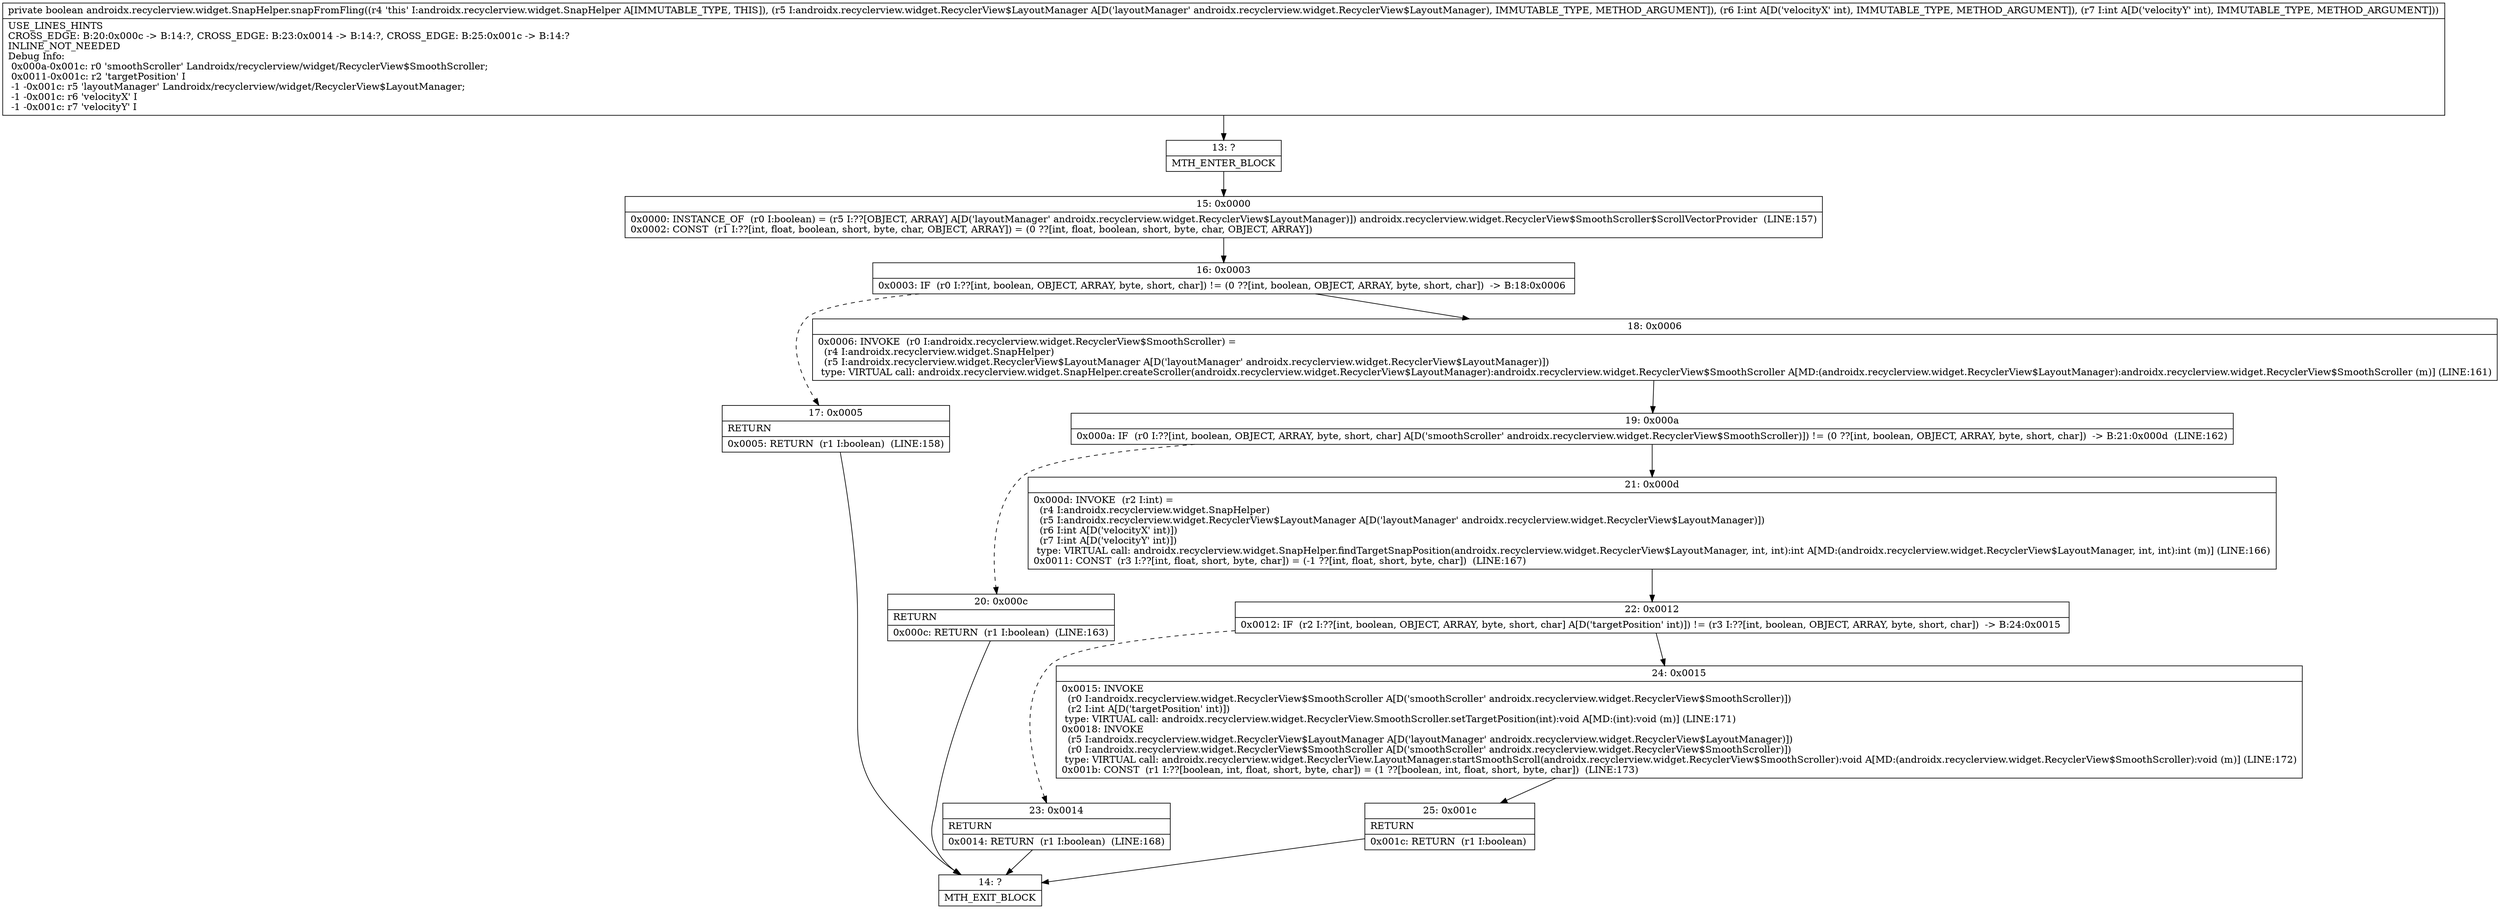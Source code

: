 digraph "CFG forandroidx.recyclerview.widget.SnapHelper.snapFromFling(Landroidx\/recyclerview\/widget\/RecyclerView$LayoutManager;II)Z" {
Node_13 [shape=record,label="{13\:\ ?|MTH_ENTER_BLOCK\l}"];
Node_15 [shape=record,label="{15\:\ 0x0000|0x0000: INSTANCE_OF  (r0 I:boolean) = (r5 I:??[OBJECT, ARRAY] A[D('layoutManager' androidx.recyclerview.widget.RecyclerView$LayoutManager)]) androidx.recyclerview.widget.RecyclerView$SmoothScroller$ScrollVectorProvider  (LINE:157)\l0x0002: CONST  (r1 I:??[int, float, boolean, short, byte, char, OBJECT, ARRAY]) = (0 ??[int, float, boolean, short, byte, char, OBJECT, ARRAY]) \l}"];
Node_16 [shape=record,label="{16\:\ 0x0003|0x0003: IF  (r0 I:??[int, boolean, OBJECT, ARRAY, byte, short, char]) != (0 ??[int, boolean, OBJECT, ARRAY, byte, short, char])  \-\> B:18:0x0006 \l}"];
Node_17 [shape=record,label="{17\:\ 0x0005|RETURN\l|0x0005: RETURN  (r1 I:boolean)  (LINE:158)\l}"];
Node_14 [shape=record,label="{14\:\ ?|MTH_EXIT_BLOCK\l}"];
Node_18 [shape=record,label="{18\:\ 0x0006|0x0006: INVOKE  (r0 I:androidx.recyclerview.widget.RecyclerView$SmoothScroller) = \l  (r4 I:androidx.recyclerview.widget.SnapHelper)\l  (r5 I:androidx.recyclerview.widget.RecyclerView$LayoutManager A[D('layoutManager' androidx.recyclerview.widget.RecyclerView$LayoutManager)])\l type: VIRTUAL call: androidx.recyclerview.widget.SnapHelper.createScroller(androidx.recyclerview.widget.RecyclerView$LayoutManager):androidx.recyclerview.widget.RecyclerView$SmoothScroller A[MD:(androidx.recyclerview.widget.RecyclerView$LayoutManager):androidx.recyclerview.widget.RecyclerView$SmoothScroller (m)] (LINE:161)\l}"];
Node_19 [shape=record,label="{19\:\ 0x000a|0x000a: IF  (r0 I:??[int, boolean, OBJECT, ARRAY, byte, short, char] A[D('smoothScroller' androidx.recyclerview.widget.RecyclerView$SmoothScroller)]) != (0 ??[int, boolean, OBJECT, ARRAY, byte, short, char])  \-\> B:21:0x000d  (LINE:162)\l}"];
Node_20 [shape=record,label="{20\:\ 0x000c|RETURN\l|0x000c: RETURN  (r1 I:boolean)  (LINE:163)\l}"];
Node_21 [shape=record,label="{21\:\ 0x000d|0x000d: INVOKE  (r2 I:int) = \l  (r4 I:androidx.recyclerview.widget.SnapHelper)\l  (r5 I:androidx.recyclerview.widget.RecyclerView$LayoutManager A[D('layoutManager' androidx.recyclerview.widget.RecyclerView$LayoutManager)])\l  (r6 I:int A[D('velocityX' int)])\l  (r7 I:int A[D('velocityY' int)])\l type: VIRTUAL call: androidx.recyclerview.widget.SnapHelper.findTargetSnapPosition(androidx.recyclerview.widget.RecyclerView$LayoutManager, int, int):int A[MD:(androidx.recyclerview.widget.RecyclerView$LayoutManager, int, int):int (m)] (LINE:166)\l0x0011: CONST  (r3 I:??[int, float, short, byte, char]) = (\-1 ??[int, float, short, byte, char])  (LINE:167)\l}"];
Node_22 [shape=record,label="{22\:\ 0x0012|0x0012: IF  (r2 I:??[int, boolean, OBJECT, ARRAY, byte, short, char] A[D('targetPosition' int)]) != (r3 I:??[int, boolean, OBJECT, ARRAY, byte, short, char])  \-\> B:24:0x0015 \l}"];
Node_23 [shape=record,label="{23\:\ 0x0014|RETURN\l|0x0014: RETURN  (r1 I:boolean)  (LINE:168)\l}"];
Node_24 [shape=record,label="{24\:\ 0x0015|0x0015: INVOKE  \l  (r0 I:androidx.recyclerview.widget.RecyclerView$SmoothScroller A[D('smoothScroller' androidx.recyclerview.widget.RecyclerView$SmoothScroller)])\l  (r2 I:int A[D('targetPosition' int)])\l type: VIRTUAL call: androidx.recyclerview.widget.RecyclerView.SmoothScroller.setTargetPosition(int):void A[MD:(int):void (m)] (LINE:171)\l0x0018: INVOKE  \l  (r5 I:androidx.recyclerview.widget.RecyclerView$LayoutManager A[D('layoutManager' androidx.recyclerview.widget.RecyclerView$LayoutManager)])\l  (r0 I:androidx.recyclerview.widget.RecyclerView$SmoothScroller A[D('smoothScroller' androidx.recyclerview.widget.RecyclerView$SmoothScroller)])\l type: VIRTUAL call: androidx.recyclerview.widget.RecyclerView.LayoutManager.startSmoothScroll(androidx.recyclerview.widget.RecyclerView$SmoothScroller):void A[MD:(androidx.recyclerview.widget.RecyclerView$SmoothScroller):void (m)] (LINE:172)\l0x001b: CONST  (r1 I:??[boolean, int, float, short, byte, char]) = (1 ??[boolean, int, float, short, byte, char])  (LINE:173)\l}"];
Node_25 [shape=record,label="{25\:\ 0x001c|RETURN\l|0x001c: RETURN  (r1 I:boolean) \l}"];
MethodNode[shape=record,label="{private boolean androidx.recyclerview.widget.SnapHelper.snapFromFling((r4 'this' I:androidx.recyclerview.widget.SnapHelper A[IMMUTABLE_TYPE, THIS]), (r5 I:androidx.recyclerview.widget.RecyclerView$LayoutManager A[D('layoutManager' androidx.recyclerview.widget.RecyclerView$LayoutManager), IMMUTABLE_TYPE, METHOD_ARGUMENT]), (r6 I:int A[D('velocityX' int), IMMUTABLE_TYPE, METHOD_ARGUMENT]), (r7 I:int A[D('velocityY' int), IMMUTABLE_TYPE, METHOD_ARGUMENT]))  | USE_LINES_HINTS\lCROSS_EDGE: B:20:0x000c \-\> B:14:?, CROSS_EDGE: B:23:0x0014 \-\> B:14:?, CROSS_EDGE: B:25:0x001c \-\> B:14:?\lINLINE_NOT_NEEDED\lDebug Info:\l  0x000a\-0x001c: r0 'smoothScroller' Landroidx\/recyclerview\/widget\/RecyclerView$SmoothScroller;\l  0x0011\-0x001c: r2 'targetPosition' I\l  \-1 \-0x001c: r5 'layoutManager' Landroidx\/recyclerview\/widget\/RecyclerView$LayoutManager;\l  \-1 \-0x001c: r6 'velocityX' I\l  \-1 \-0x001c: r7 'velocityY' I\l}"];
MethodNode -> Node_13;Node_13 -> Node_15;
Node_15 -> Node_16;
Node_16 -> Node_17[style=dashed];
Node_16 -> Node_18;
Node_17 -> Node_14;
Node_18 -> Node_19;
Node_19 -> Node_20[style=dashed];
Node_19 -> Node_21;
Node_20 -> Node_14;
Node_21 -> Node_22;
Node_22 -> Node_23[style=dashed];
Node_22 -> Node_24;
Node_23 -> Node_14;
Node_24 -> Node_25;
Node_25 -> Node_14;
}

